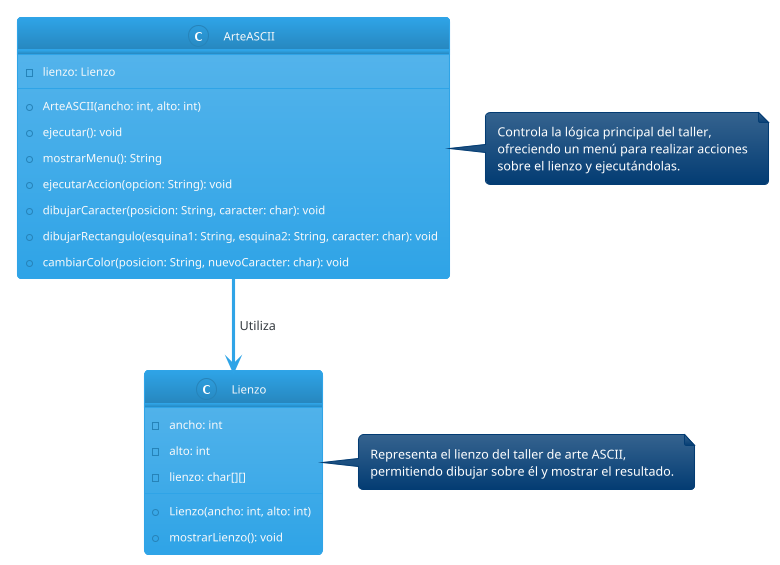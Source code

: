 @startuml
!theme cerulean

class Lienzo {
    - ancho: int
    - alto: int
    - lienzo: char[][]
    + Lienzo(ancho: int, alto: int)
    + mostrarLienzo(): void
}

class ArteASCII {
    - lienzo: Lienzo
    + ArteASCII(ancho: int, alto: int)
    + ejecutar(): void
    + mostrarMenu(): String
    + ejecutarAccion(opcion: String): void
    + dibujarCaracter(posicion: String, caracter: char): void
    + dibujarRectangulo(esquina1: String, esquina2: String, caracter: char): void
    + cambiarColor(posicion: String, nuevoCaracter: char): void
}

ArteASCII --> Lienzo : "Utiliza"

note right of Lienzo
  Representa el lienzo del taller de arte ASCII,
  permitiendo dibujar sobre él y mostrar el resultado.
end note

note right of ArteASCII
  Controla la lógica principal del taller,
  ofreciendo un menú para realizar acciones
  sobre el lienzo y ejecutándolas.
end note

@enduml
